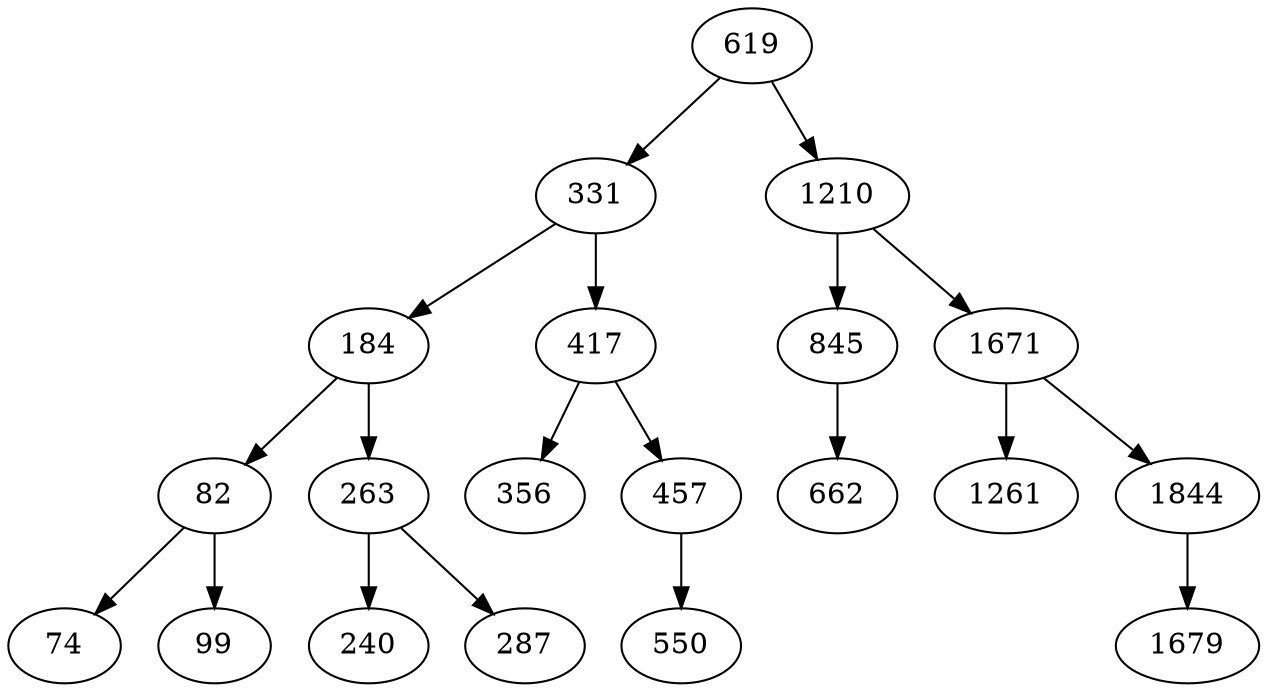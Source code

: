 digraph AVLBaum
{
619 -> 331;
619 -> 1210;
331 -> 184;
331 -> 417;
184 -> 82;
184 -> 263;
82 -> 74;
82 -> 99;
263 -> 240;
263 -> 287;
417 -> 356;
417 -> 457;
457 -> 550;
1210 -> 845;
1210 -> 1671;
845 -> 662;
1671 -> 1261;
1671 -> 1844;
1844 -> 1679;
}
